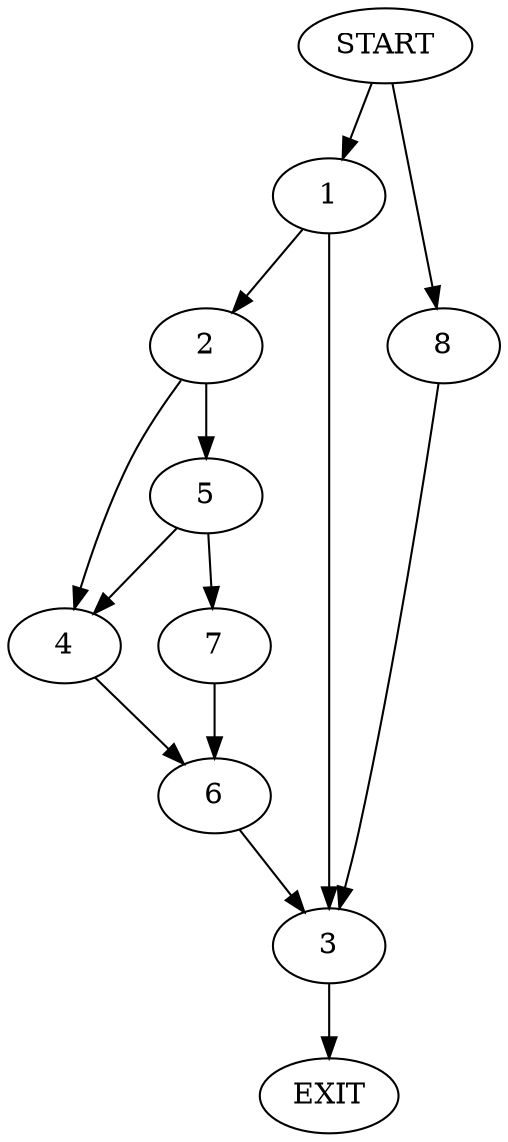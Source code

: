 digraph {
0 [label="START"]
9 [label="EXIT"]
0 -> 1
1 -> 2
1 -> 3
3 -> 9
2 -> 4
2 -> 5
4 -> 6
5 -> 7
5 -> 4
7 -> 6
6 -> 3
0 -> 8
8 -> 3
}
